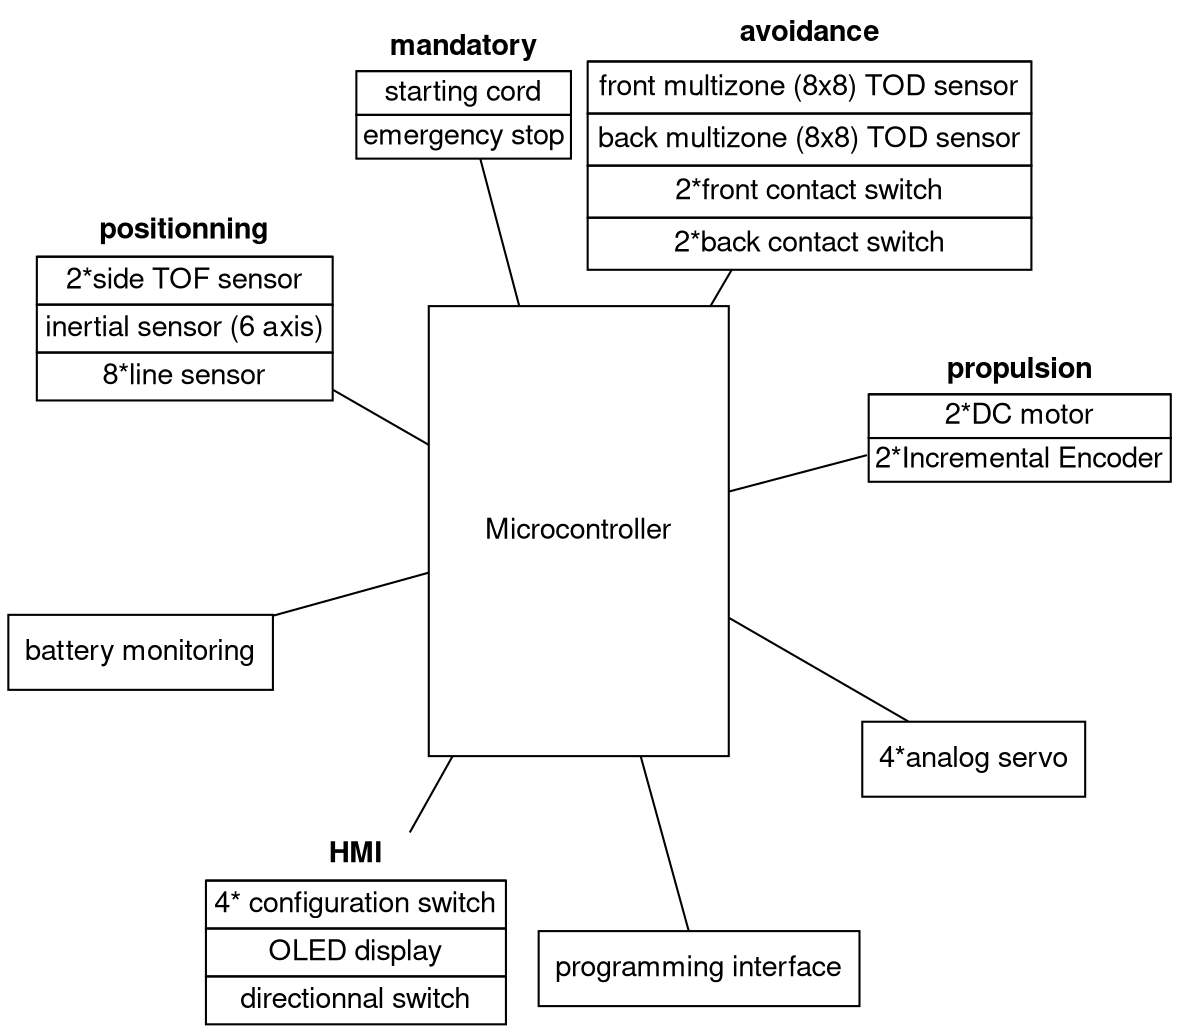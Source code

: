 graph robot_architecture{
fontname="Helvetica,Arial,sans-serif"
node [fontname="Helvetica,Arial,sans-serif"]
edge [fontname="Helvetica,Arial,sans-serif"]
layout=neato
compound=true;
uc [shape = box, width = 2, height = 3, label = "Microcontroller"];

propulsion_array [shape=plain label=<
          <table border="0" cellborder="1" cellspacing="0" cellpadding="2">
          <tr><td colspan="2" sides="b" ><b>propulsion</b></td></tr>
          <tr><td port="0">2*DC motor</td></tr>
          <tr><td port="1">2*Incremental Encoder</td></tr>
          </table>> ];

hmi_array [shape=plain label=<
          <table border="0" cellborder="1" cellspacing="0" cellpadding="3">
          <tr><td colspan="1" sides="b" ><b>HMI</b></td></tr>
          <tr><td port="0">4* configuration switch</td></tr>
          <tr><td port="1">OLED display</td></tr>
	  <tr><td port="2">directionnal switch</td></tr>
          </table>> ];

positionning_array [shape=plain label=<
          <table border="0" cellborder="1" cellspacing="0" cellpadding="3">
          <tr><td colspan="1" sides="b" ><b>positionning</b></td></tr>
          <tr><td port="0">2*side TOF sensor</td></tr>
          <tr><td port="1">inertial sensor (6 axis)</td></tr>
          <tr><td port="2">8*line sensor</td></tr>
          </table>> ];

avoidance_array  [shape=plain label=<
          <table border="0" cellborder="1" cellspacing="0" cellpadding="4">
          <tr><td colspan="1" sides="b" ><b>avoidance</b></td></tr>
          <tr><td port="0">front multizone (8x8) TOD sensor</td></tr>
          <tr><td port="1">back multizone (8x8) TOD sensor</td></tr>
          <tr><td port="2">2*front contact switch</td></tr>
          <tr><td port="3">2*back contact switch</td></tr>
          </table>> ];

mandatory_array  [shape=plain label=<
          <table border="0" cellborder="1" cellspacing="0" cellpadding="2">
          <tr><td colspan="1" sides="b" ><b>mandatory</b></td></tr>
          <tr><td port="0">starting cord</td></tr>
          <tr><td port="1">emergency stop</td></tr>
          </table>> ]

bat_mon [shape = box,width = 1, label = "battery monitoring"];
ana_servo[shape = box,width = 1, label = "4*analog servo"];
prog_itf[shape = box,width = 1, label = "programming interface"];


uc -- {prog_itf, bat_mon, propulsion_array, positionning_array, hmi_array, ana_servo, avoidance_array, mandatory_array};
/*uc -- hmi_array:1;
uc -- hmi_array:2;
uc -- positionning_array:1;
uc -- avoidance_array:0;
uc -- avoidance_array:1;
uc -- propulsion_array [label = "2"];
uc -- positionning_array:0 [label = "2"];
uc -- positionning_array:2 [label = "8"];
uc -- ana_servo [label = "4"];
uc -- hmi_array:0:w [label = "4"];
uc -- avoidance_array:2 [label = "2"];
uc -- avoidance_array:3 [label = "2"];*/


overlap=false
/*label="PetriNet Model PhiloDilemma\nExtracted from ConceptBase and layed out by Graphviz "*/
fontsize=12;
}
